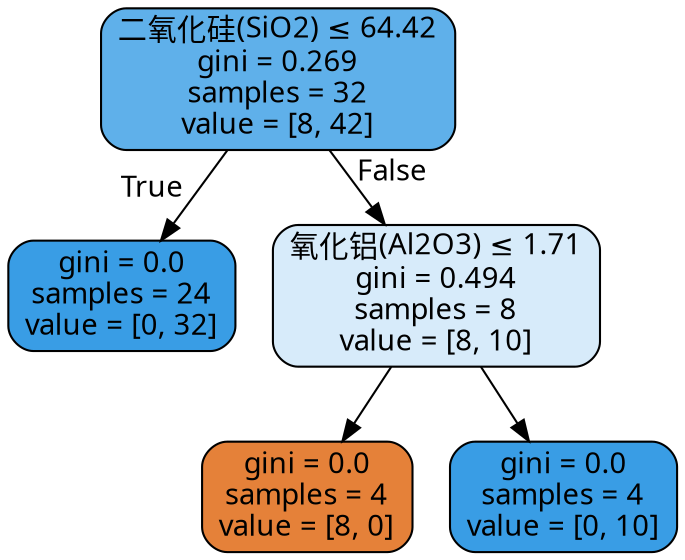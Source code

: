 digraph Tree {
node [shape=box, style="filled, rounded", color="black", fontname="DengXian"] ;
edge [fontname="DengXian"] ;
0 [label=<二氧化硅(SiO2) &le; 64.42<br/>gini = 0.269<br/>samples = 32<br/>value = [8, 42]>, fillcolor="#5fb0ea"] ;
1 [label=<gini = 0.0<br/>samples = 24<br/>value = [0, 32]>, fillcolor="#399de5"] ;
0 -> 1 [labeldistance=2.5, labelangle=45, headlabel="True"] ;
2 [label=<氧化铝(Al2O3) &le; 1.71<br/>gini = 0.494<br/>samples = 8<br/>value = [8, 10]>, fillcolor="#d7ebfa"] ;
0 -> 2 [labeldistance=2.5, labelangle=-45, headlabel="False"] ;
3 [label=<gini = 0.0<br/>samples = 4<br/>value = [8, 0]>, fillcolor="#e58139"] ;
2 -> 3 ;
4 [label=<gini = 0.0<br/>samples = 4<br/>value = [0, 10]>, fillcolor="#399de5"] ;
2 -> 4 ;
}